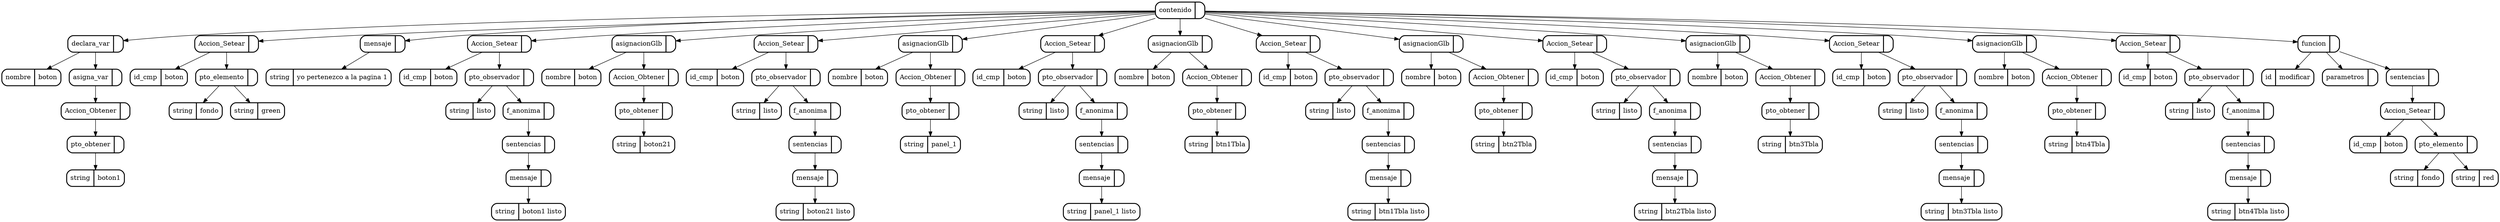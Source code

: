 digraph G {
node[shape=Mrecord]
7[label="contenido | ",style=bold]
5[label="declara_var | ",style=bold]
{7}->{5}
6[label="nombre | boton",style=bold]
{5}->{6}
4[label="asigna_var | ",style=bold]
{5}->{4}
3[label="Accion_Obtener | ",style=bold]
{4}->{3}
2[label="pto_obtener | ",style=bold]
{3}->{2}
1[label="string | boton1",style=bold]
{2}->{1}
11[label="Accion_Setear | ",style=bold]
{7}->{11}
12[label="id_cmp | boton",style=bold]
{11}->{12}
10[label="pto_elemento | ",style=bold]
{11}->{10}
8[label="string | fondo",style=bold]
{10}->{8}
9[label="string | green",style=bold]
{10}->{9}
14[label="mensaje | ",style=bold]
{7}->{14}
13[label="string |  yo pertenezco a la pagina 1",style=bold]
{14}->{13}
21[label="Accion_Setear | ",style=bold]
{7}->{21}
22[label="id_cmp | boton",style=bold]
{21}->{22}
20[label="pto_observador | ",style=bold]
{21}->{20}
15[label="string | listo",style=bold]
{20}->{15}
19[label="f_anonima | ",style=bold]
{20}->{19}
18[label="sentencias | ",style=bold]
{19}->{18}
17[label="mensaje | ",style=bold]
{18}->{17}
16[label="string | boton1 listo",style=bold]
{17}->{16}
26[label="asignacionGlb | ",style=bold]
{7}->{26}
27[label="nombre | boton",style=bold]
{26}->{27}
25[label="Accion_Obtener | ",style=bold]
{26}->{25}
24[label="pto_obtener | ",style=bold]
{25}->{24}
23[label="string | boton21",style=bold]
{24}->{23}
34[label="Accion_Setear | ",style=bold]
{7}->{34}
35[label="id_cmp | boton",style=bold]
{34}->{35}
33[label="pto_observador | ",style=bold]
{34}->{33}
28[label="string | listo",style=bold]
{33}->{28}
32[label="f_anonima | ",style=bold]
{33}->{32}
31[label="sentencias | ",style=bold]
{32}->{31}
30[label="mensaje | ",style=bold]
{31}->{30}
29[label="string | boton21 listo",style=bold]
{30}->{29}
39[label="asignacionGlb | ",style=bold]
{7}->{39}
40[label="nombre | boton",style=bold]
{39}->{40}
38[label="Accion_Obtener | ",style=bold]
{39}->{38}
37[label="pto_obtener | ",style=bold]
{38}->{37}
36[label="string | panel_1",style=bold]
{37}->{36}
47[label="Accion_Setear | ",style=bold]
{7}->{47}
48[label="id_cmp | boton",style=bold]
{47}->{48}
46[label="pto_observador | ",style=bold]
{47}->{46}
41[label="string | listo",style=bold]
{46}->{41}
45[label="f_anonima | ",style=bold]
{46}->{45}
44[label="sentencias | ",style=bold]
{45}->{44}
43[label="mensaje | ",style=bold]
{44}->{43}
42[label="string | panel_1 listo",style=bold]
{43}->{42}
52[label="asignacionGlb | ",style=bold]
{7}->{52}
53[label="nombre | boton",style=bold]
{52}->{53}
51[label="Accion_Obtener | ",style=bold]
{52}->{51}
50[label="pto_obtener | ",style=bold]
{51}->{50}
49[label="string | btn1Tbla",style=bold]
{50}->{49}
60[label="Accion_Setear | ",style=bold]
{7}->{60}
61[label="id_cmp | boton",style=bold]
{60}->{61}
59[label="pto_observador | ",style=bold]
{60}->{59}
54[label="string | listo",style=bold]
{59}->{54}
58[label="f_anonima | ",style=bold]
{59}->{58}
57[label="sentencias | ",style=bold]
{58}->{57}
56[label="mensaje | ",style=bold]
{57}->{56}
55[label="string | btn1Tbla listo",style=bold]
{56}->{55}
65[label="asignacionGlb | ",style=bold]
{7}->{65}
66[label="nombre | boton",style=bold]
{65}->{66}
64[label="Accion_Obtener | ",style=bold]
{65}->{64}
63[label="pto_obtener | ",style=bold]
{64}->{63}
62[label="string | btn2Tbla",style=bold]
{63}->{62}
73[label="Accion_Setear | ",style=bold]
{7}->{73}
74[label="id_cmp | boton",style=bold]
{73}->{74}
72[label="pto_observador | ",style=bold]
{73}->{72}
67[label="string | listo",style=bold]
{72}->{67}
71[label="f_anonima | ",style=bold]
{72}->{71}
70[label="sentencias | ",style=bold]
{71}->{70}
69[label="mensaje | ",style=bold]
{70}->{69}
68[label="string | btn2Tbla listo",style=bold]
{69}->{68}
78[label="asignacionGlb | ",style=bold]
{7}->{78}
79[label="nombre | boton",style=bold]
{78}->{79}
77[label="Accion_Obtener | ",style=bold]
{78}->{77}
76[label="pto_obtener | ",style=bold]
{77}->{76}
75[label="string | btn3Tbla",style=bold]
{76}->{75}
86[label="Accion_Setear | ",style=bold]
{7}->{86}
87[label="id_cmp | boton",style=bold]
{86}->{87}
85[label="pto_observador | ",style=bold]
{86}->{85}
80[label="string | listo",style=bold]
{85}->{80}
84[label="f_anonima | ",style=bold]
{85}->{84}
83[label="sentencias | ",style=bold]
{84}->{83}
82[label="mensaje | ",style=bold]
{83}->{82}
81[label="string | btn3Tbla listo",style=bold]
{82}->{81}
91[label="asignacionGlb | ",style=bold]
{7}->{91}
92[label="nombre | boton",style=bold]
{91}->{92}
90[label="Accion_Obtener | ",style=bold]
{91}->{90}
89[label="pto_obtener | ",style=bold]
{90}->{89}
88[label="string | btn4Tbla",style=bold]
{89}->{88}
99[label="Accion_Setear | ",style=bold]
{7}->{99}
100[label="id_cmp | boton",style=bold]
{99}->{100}
98[label="pto_observador | ",style=bold]
{99}->{98}
93[label="string | listo",style=bold]
{98}->{93}
97[label="f_anonima | ",style=bold]
{98}->{97}
96[label="sentencias | ",style=bold]
{97}->{96}
95[label="mensaje | ",style=bold]
{96}->{95}
94[label="string | btn4Tbla listo",style=bold]
{95}->{94}
108[label="funcion | ",style=bold]
{7}->{108}
109[label="id | modificar",style=bold]
{108}->{109}
101[label="parametros | ",style=bold]
{108}->{101}
107[label="sentencias | ",style=bold]
{108}->{107}
105[label="Accion_Setear | ",style=bold]
{107}->{105}
106[label="id_cmp | boton",style=bold]
{105}->{106}
104[label="pto_elemento | ",style=bold]
{105}->{104}
102[label="string | fondo",style=bold]
{104}->{102}
103[label="string | red",style=bold]
{104}->{103}

}